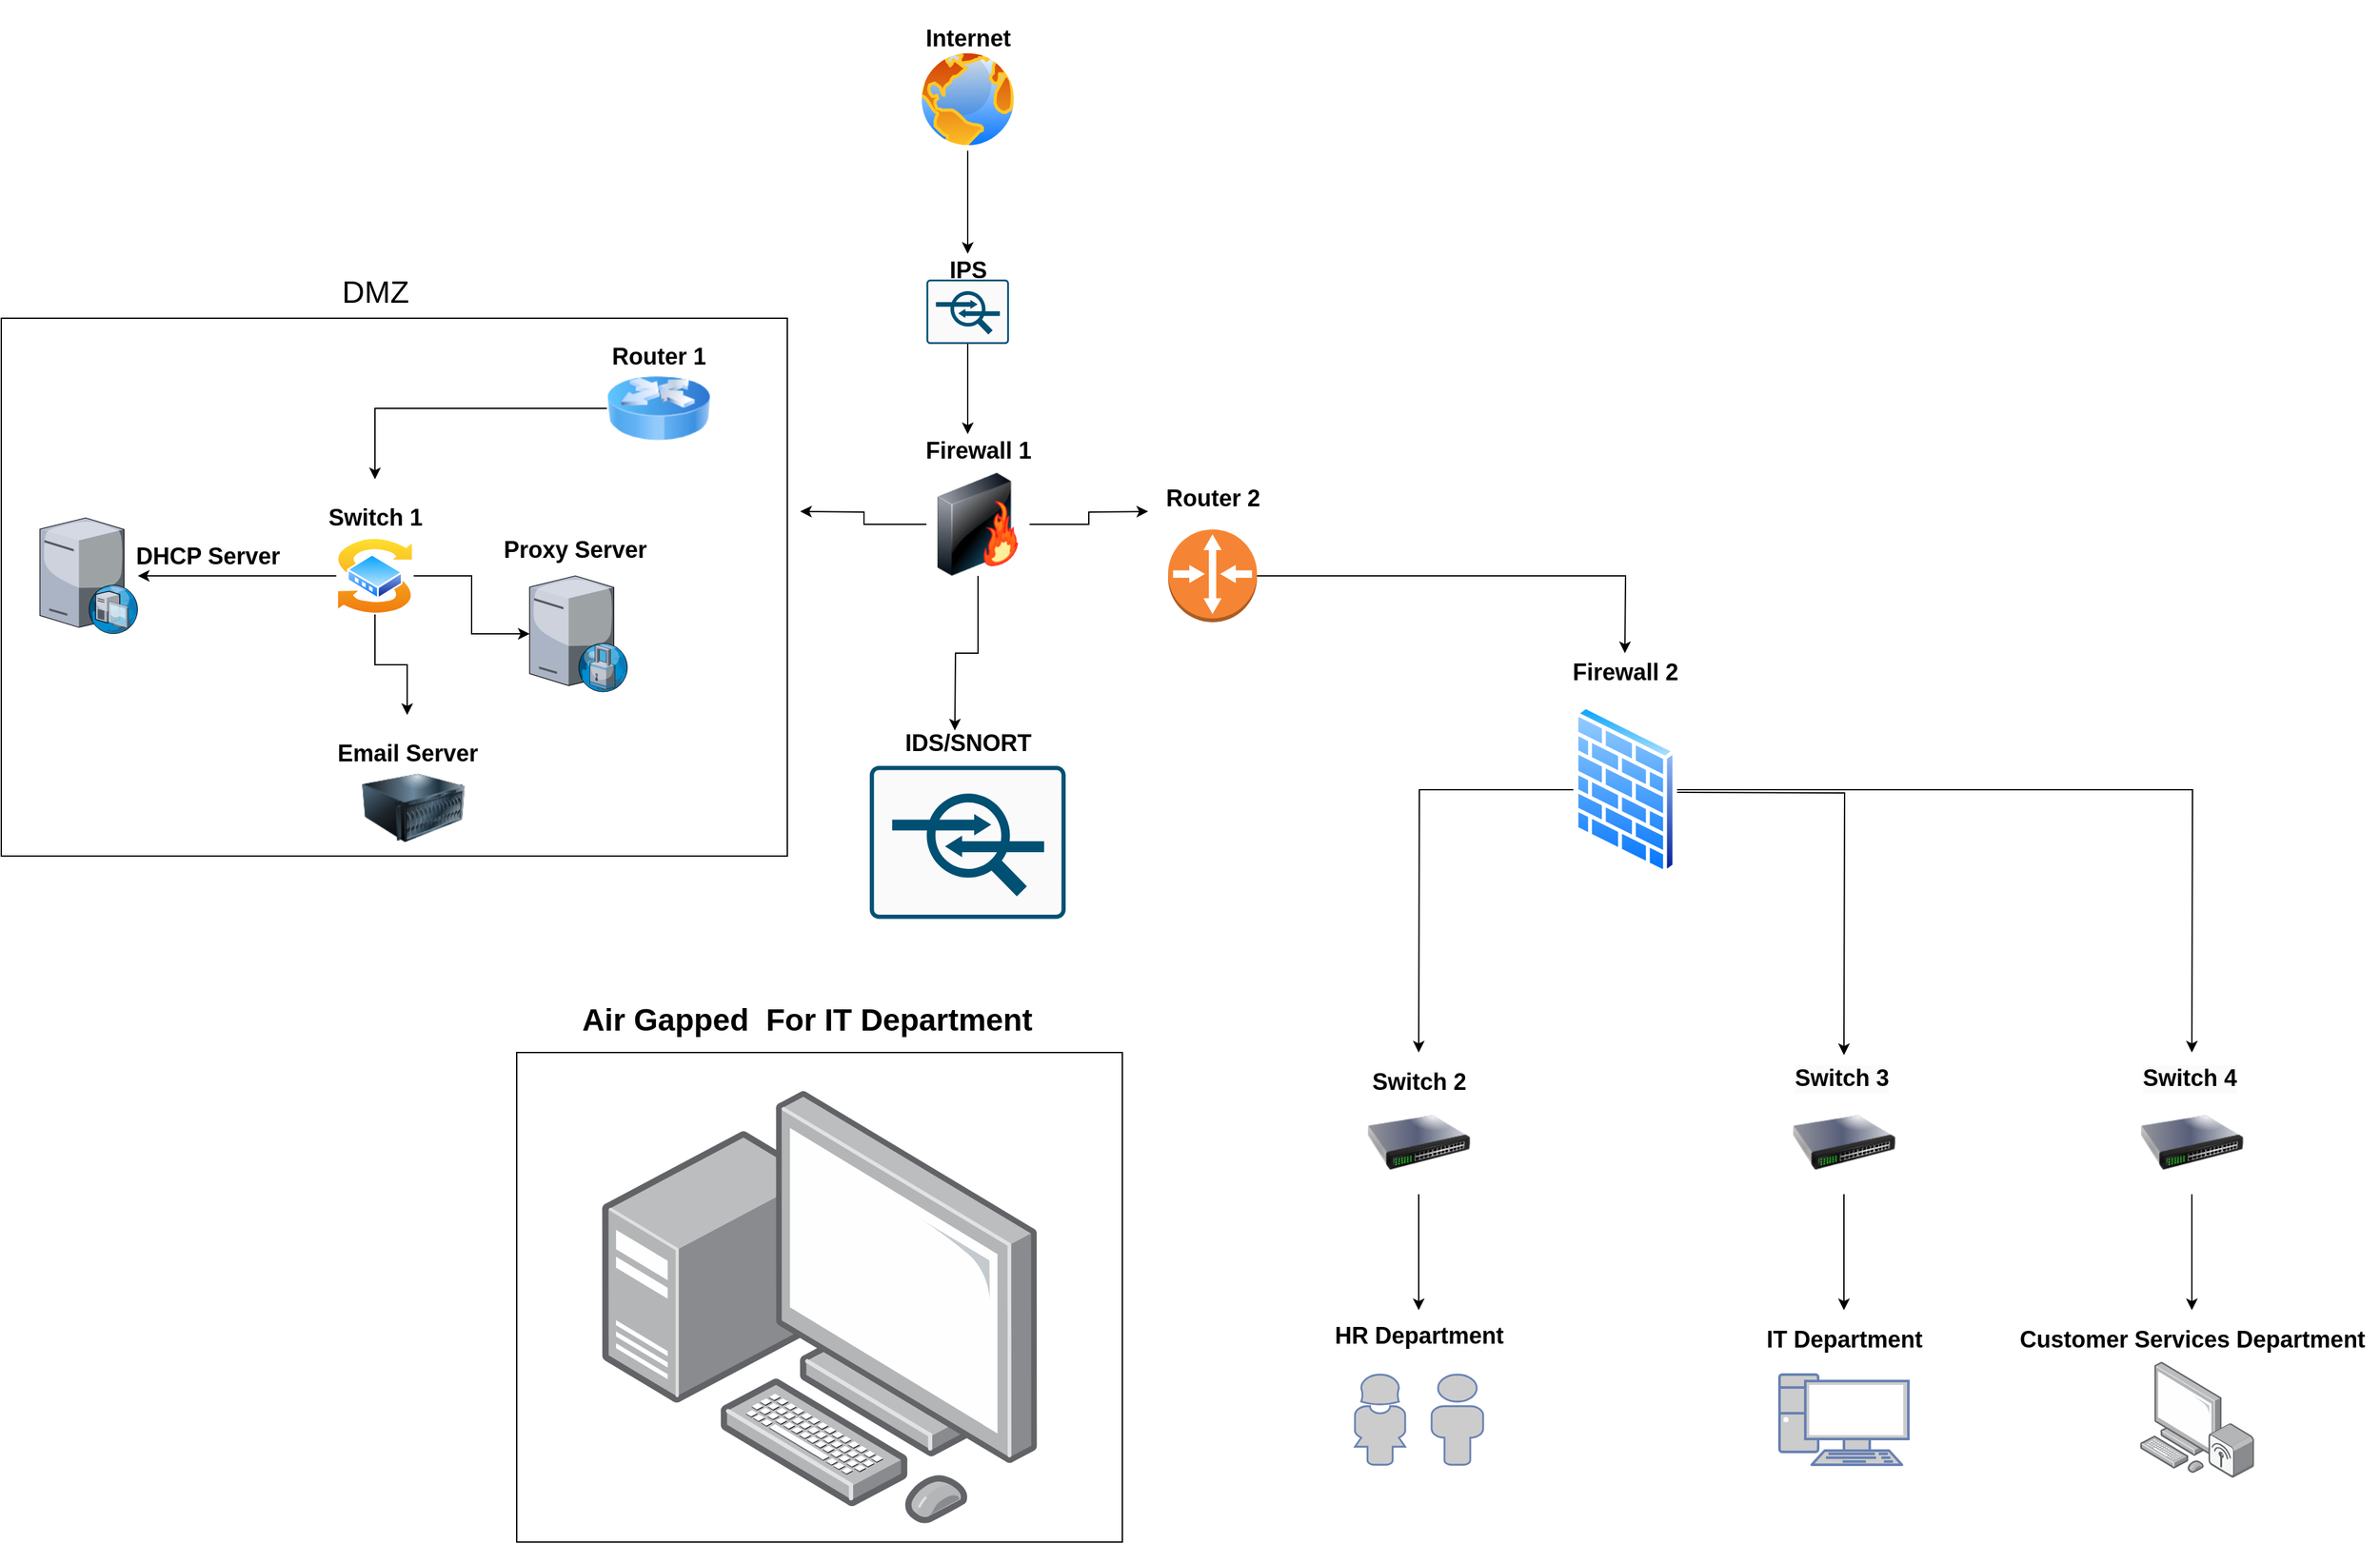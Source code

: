 <mxfile version="24.8.3">
  <diagram name="Page-1" id="822b0af5-4adb-64df-f703-e8dfc1f81529">
    <mxGraphModel dx="4100" dy="4190" grid="1" gridSize="10" guides="1" tooltips="1" connect="1" arrows="1" fold="1" page="1" pageScale="1" pageWidth="1100" pageHeight="850" background="#ffffff" math="0" shadow="0">
      <root>
        <mxCell id="0" />
        <mxCell id="1" parent="0" />
        <mxCell id="PJSwy3xW-GLD1gI5wly7-16" value="" style="edgeStyle=orthogonalEdgeStyle;rounded=0;orthogonalLoop=1;jettySize=auto;html=1;" edge="1" parent="1" source="PJSwy3xW-GLD1gI5wly7-13">
          <mxGeometry relative="1" as="geometry">
            <mxPoint x="530" y="-2300" as="targetPoint" />
          </mxGeometry>
        </mxCell>
        <mxCell id="PJSwy3xW-GLD1gI5wly7-13" value="" style="image;aspect=fixed;perimeter=ellipsePerimeter;html=1;align=center;shadow=0;dashed=0;spacingTop=3;image=img/lib/active_directory/internet_globe.svg;" vertex="1" parent="1">
          <mxGeometry x="490" y="-2460" width="80" height="80" as="geometry" />
        </mxCell>
        <mxCell id="PJSwy3xW-GLD1gI5wly7-14" value="&lt;h2&gt;Internet&lt;/h2&gt;" style="text;html=1;align=center;verticalAlign=middle;resizable=0;points=[];autosize=1;strokeColor=none;fillColor=none;" vertex="1" parent="1">
          <mxGeometry x="485" y="-2497" width="90" height="60" as="geometry" />
        </mxCell>
        <mxCell id="PJSwy3xW-GLD1gI5wly7-20" style="edgeStyle=orthogonalEdgeStyle;rounded=0;orthogonalLoop=1;jettySize=auto;html=1;" edge="1" parent="1" source="PJSwy3xW-GLD1gI5wly7-15">
          <mxGeometry relative="1" as="geometry">
            <mxPoint x="530" y="-2160" as="targetPoint" />
          </mxGeometry>
        </mxCell>
        <mxCell id="PJSwy3xW-GLD1gI5wly7-15" value="" style="sketch=0;points=[[0.015,0.015,0],[0.985,0.015,0],[0.985,0.985,0],[0.015,0.985,0],[0.25,0,0],[0.5,0,0],[0.75,0,0],[1,0.25,0],[1,0.5,0],[1,0.75,0],[0.75,1,0],[0.5,1,0],[0.25,1,0],[0,0.75,0],[0,0.5,0],[0,0.25,0]];verticalLabelPosition=bottom;html=1;verticalAlign=top;aspect=fixed;align=center;pointerEvents=1;shape=mxgraph.cisco19.rect;prIcon=ips_ids;fillColor=#FAFAFA;strokeColor=#005073;" vertex="1" parent="1">
          <mxGeometry x="498" y="-2280" width="64" height="50" as="geometry" />
        </mxCell>
        <mxCell id="PJSwy3xW-GLD1gI5wly7-17" value="&lt;h2&gt;&lt;font style=&quot;font-size: 18px;&quot;&gt;IPS&lt;/font&gt;&lt;/h2&gt;" style="text;html=1;align=center;verticalAlign=middle;resizable=0;points=[];autosize=1;strokeColor=none;fillColor=none;" vertex="1" parent="1">
          <mxGeometry x="505" y="-2317" width="50" height="60" as="geometry" />
        </mxCell>
        <mxCell id="PJSwy3xW-GLD1gI5wly7-23" style="edgeStyle=orthogonalEdgeStyle;rounded=0;orthogonalLoop=1;jettySize=auto;html=1;" edge="1" parent="1" source="PJSwy3xW-GLD1gI5wly7-21">
          <mxGeometry relative="1" as="geometry">
            <mxPoint x="520" y="-1930" as="targetPoint" />
          </mxGeometry>
        </mxCell>
        <mxCell id="PJSwy3xW-GLD1gI5wly7-24" style="edgeStyle=orthogonalEdgeStyle;rounded=0;orthogonalLoop=1;jettySize=auto;html=1;" edge="1" parent="1" source="PJSwy3xW-GLD1gI5wly7-21">
          <mxGeometry relative="1" as="geometry">
            <mxPoint x="400" y="-2100" as="targetPoint" />
          </mxGeometry>
        </mxCell>
        <mxCell id="PJSwy3xW-GLD1gI5wly7-25" style="edgeStyle=orthogonalEdgeStyle;rounded=0;orthogonalLoop=1;jettySize=auto;html=1;" edge="1" parent="1" source="PJSwy3xW-GLD1gI5wly7-21">
          <mxGeometry relative="1" as="geometry">
            <mxPoint x="670" y="-2100" as="targetPoint" />
          </mxGeometry>
        </mxCell>
        <mxCell id="PJSwy3xW-GLD1gI5wly7-21" value="" style="image;html=1;image=img/lib/clip_art/networking/Firewall-page1_128x128.png" vertex="1" parent="1">
          <mxGeometry x="498" y="-2130" width="80" height="80" as="geometry" />
        </mxCell>
        <mxCell id="PJSwy3xW-GLD1gI5wly7-22" value="&lt;h2&gt;Firewall 1&lt;/h2&gt;" style="text;html=1;align=center;verticalAlign=middle;resizable=0;points=[];autosize=1;strokeColor=none;fillColor=none;" vertex="1" parent="1">
          <mxGeometry x="483" y="-2177" width="110" height="60" as="geometry" />
        </mxCell>
        <mxCell id="PJSwy3xW-GLD1gI5wly7-48" style="edgeStyle=orthogonalEdgeStyle;rounded=0;orthogonalLoop=1;jettySize=auto;html=1;" edge="1" parent="1" source="PJSwy3xW-GLD1gI5wly7-28" target="PJSwy3xW-GLD1gI5wly7-32">
          <mxGeometry relative="1" as="geometry" />
        </mxCell>
        <mxCell id="PJSwy3xW-GLD1gI5wly7-28" value="" style="image;html=1;image=img/lib/clip_art/networking/Router_Icon_128x128.png" vertex="1" parent="1">
          <mxGeometry x="250" y="-2220" width="80" height="80" as="geometry" />
        </mxCell>
        <mxCell id="PJSwy3xW-GLD1gI5wly7-29" value="&lt;h2&gt;Router 1&lt;/h2&gt;" style="text;html=1;align=center;verticalAlign=middle;resizable=0;points=[];autosize=1;strokeColor=none;fillColor=none;" vertex="1" parent="1">
          <mxGeometry x="240" y="-2250" width="100" height="60" as="geometry" />
        </mxCell>
        <mxCell id="PJSwy3xW-GLD1gI5wly7-34" style="edgeStyle=orthogonalEdgeStyle;rounded=0;orthogonalLoop=1;jettySize=auto;html=1;" edge="1" parent="1" source="PJSwy3xW-GLD1gI5wly7-31" target="PJSwy3xW-GLD1gI5wly7-37">
          <mxGeometry relative="1" as="geometry">
            <mxPoint x="120" y="-2000" as="targetPoint" />
          </mxGeometry>
        </mxCell>
        <mxCell id="PJSwy3xW-GLD1gI5wly7-49" style="edgeStyle=orthogonalEdgeStyle;rounded=0;orthogonalLoop=1;jettySize=auto;html=1;exitX=0;exitY=0.5;exitDx=0;exitDy=0;" edge="1" parent="1" source="PJSwy3xW-GLD1gI5wly7-31" target="PJSwy3xW-GLD1gI5wly7-38">
          <mxGeometry relative="1" as="geometry" />
        </mxCell>
        <mxCell id="PJSwy3xW-GLD1gI5wly7-50" style="edgeStyle=orthogonalEdgeStyle;rounded=0;orthogonalLoop=1;jettySize=auto;html=1;" edge="1" parent="1" source="PJSwy3xW-GLD1gI5wly7-31" target="PJSwy3xW-GLD1gI5wly7-40">
          <mxGeometry relative="1" as="geometry" />
        </mxCell>
        <mxCell id="PJSwy3xW-GLD1gI5wly7-31" value="" style="image;aspect=fixed;perimeter=ellipsePerimeter;html=1;align=center;shadow=0;dashed=0;spacingTop=3;image=img/lib/active_directory/switch.svg;" vertex="1" parent="1">
          <mxGeometry x="40" y="-2080" width="60" height="60" as="geometry" />
        </mxCell>
        <mxCell id="PJSwy3xW-GLD1gI5wly7-32" value="&lt;h2&gt;Switch 1&lt;/h2&gt;" style="text;html=1;align=center;verticalAlign=middle;resizable=0;points=[];autosize=1;strokeColor=none;fillColor=none;" vertex="1" parent="1">
          <mxGeometry x="20" y="-2125" width="100" height="60" as="geometry" />
        </mxCell>
        <mxCell id="PJSwy3xW-GLD1gI5wly7-36" value="" style="image;html=1;image=img/lib/clip_art/computers/Server_128x128.png" vertex="1" parent="1">
          <mxGeometry x="60" y="-1910" width="80" height="80" as="geometry" />
        </mxCell>
        <mxCell id="PJSwy3xW-GLD1gI5wly7-37" value="&lt;h2&gt;Email Server&lt;/h2&gt;" style="text;html=1;align=center;verticalAlign=middle;resizable=0;points=[];autosize=1;strokeColor=none;fillColor=none;" vertex="1" parent="1">
          <mxGeometry x="30" y="-1942" width="130" height="60" as="geometry" />
        </mxCell>
        <mxCell id="PJSwy3xW-GLD1gI5wly7-38" value="" style="verticalLabelPosition=bottom;sketch=0;aspect=fixed;html=1;verticalAlign=top;strokeColor=none;align=center;outlineConnect=0;shape=mxgraph.citrix.dhcp_server;" vertex="1" parent="1">
          <mxGeometry x="-190" y="-2095" width="76" height="90" as="geometry" />
        </mxCell>
        <mxCell id="PJSwy3xW-GLD1gI5wly7-40" value="" style="verticalLabelPosition=bottom;sketch=0;aspect=fixed;html=1;verticalAlign=top;strokeColor=none;align=center;outlineConnect=0;shape=mxgraph.citrix.proxy_server;" vertex="1" parent="1">
          <mxGeometry x="190" y="-2050" width="76.5" height="90" as="geometry" />
        </mxCell>
        <mxCell id="PJSwy3xW-GLD1gI5wly7-41" value="&lt;h2&gt;Proxy Server&lt;/h2&gt;" style="text;html=1;align=center;verticalAlign=middle;resizable=0;points=[];autosize=1;strokeColor=none;fillColor=none;" vertex="1" parent="1">
          <mxGeometry x="160" y="-2100" width="130" height="60" as="geometry" />
        </mxCell>
        <mxCell id="PJSwy3xW-GLD1gI5wly7-42" value="&lt;h2&gt;DHCP Server&lt;/h2&gt;" style="text;html=1;align=center;verticalAlign=middle;resizable=0;points=[];autosize=1;strokeColor=none;fillColor=none;" vertex="1" parent="1">
          <mxGeometry x="-130" y="-2095" width="140" height="60" as="geometry" />
        </mxCell>
        <mxCell id="PJSwy3xW-GLD1gI5wly7-63" value="" style="outlineConnect=0;gradientColor=none;html=1;whiteSpace=wrap;fontSize=12;fontStyle=0;strokeColor=default;fillColor=none;verticalAlign=top;align=center;fontColor=#FF9900;dashed=0;spacingTop=3;" vertex="1" parent="1">
          <mxGeometry x="-220" y="-2250" width="610" height="417.5" as="geometry" />
        </mxCell>
        <mxCell id="PJSwy3xW-GLD1gI5wly7-65" value="&lt;font style=&quot;font-size: 24px;&quot;&gt;DMZ&lt;/font&gt;" style="text;html=1;align=center;verticalAlign=middle;resizable=0;points=[];autosize=1;strokeColor=none;fillColor=none;" vertex="1" parent="1">
          <mxGeometry x="30" y="-2290" width="80" height="40" as="geometry" />
        </mxCell>
        <mxCell id="PJSwy3xW-GLD1gI5wly7-66" value="" style="sketch=0;points=[[0.015,0.015,0],[0.985,0.015,0],[0.985,0.985,0],[0.015,0.985,0],[0.25,0,0],[0.5,0,0],[0.75,0,0],[1,0.25,0],[1,0.5,0],[1,0.75,0],[0.75,1,0],[0.5,1,0],[0.25,1,0],[0,0.75,0],[0,0.5,0],[0,0.25,0]];verticalLabelPosition=bottom;html=1;verticalAlign=top;aspect=fixed;align=center;pointerEvents=1;shape=mxgraph.cisco19.rect;prIcon=ips_ids;fillColor=#FAFAFA;strokeColor=#005073;" vertex="1" parent="1">
          <mxGeometry x="454" y="-1902.5" width="152" height="118.75" as="geometry" />
        </mxCell>
        <mxCell id="PJSwy3xW-GLD1gI5wly7-67" value="&lt;h2&gt;IDS/SNORT&lt;/h2&gt;" style="text;html=1;align=center;verticalAlign=middle;resizable=0;points=[];autosize=1;strokeColor=none;fillColor=none;" vertex="1" parent="1">
          <mxGeometry x="470" y="-1950" width="120" height="60" as="geometry" />
        </mxCell>
        <mxCell id="PJSwy3xW-GLD1gI5wly7-68" value="&lt;h2&gt;Router 2&lt;/h2&gt;" style="text;html=1;align=center;verticalAlign=middle;resizable=0;points=[];autosize=1;strokeColor=none;fillColor=none;" vertex="1" parent="1">
          <mxGeometry x="670" y="-2140" width="100" height="60" as="geometry" />
        </mxCell>
        <mxCell id="PJSwy3xW-GLD1gI5wly7-70" style="edgeStyle=orthogonalEdgeStyle;rounded=0;orthogonalLoop=1;jettySize=auto;html=1;" edge="1" parent="1" source="PJSwy3xW-GLD1gI5wly7-69">
          <mxGeometry relative="1" as="geometry">
            <mxPoint x="1040" y="-1990" as="targetPoint" />
          </mxGeometry>
        </mxCell>
        <mxCell id="PJSwy3xW-GLD1gI5wly7-69" value="" style="outlineConnect=0;dashed=0;verticalLabelPosition=bottom;verticalAlign=top;align=center;html=1;shape=mxgraph.aws3.router;fillColor=#F58534;gradientColor=none;" vertex="1" parent="1">
          <mxGeometry x="685.5" y="-2086" width="69" height="72" as="geometry" />
        </mxCell>
        <mxCell id="PJSwy3xW-GLD1gI5wly7-73" style="edgeStyle=orthogonalEdgeStyle;rounded=0;orthogonalLoop=1;jettySize=auto;html=1;" edge="1" parent="1" source="PJSwy3xW-GLD1gI5wly7-71">
          <mxGeometry relative="1" as="geometry">
            <mxPoint x="880" y="-1680" as="targetPoint" />
          </mxGeometry>
        </mxCell>
        <mxCell id="PJSwy3xW-GLD1gI5wly7-74" style="edgeStyle=orthogonalEdgeStyle;rounded=0;orthogonalLoop=1;jettySize=auto;html=1;" edge="1" parent="1">
          <mxGeometry relative="1" as="geometry">
            <mxPoint x="1210" y="-1678" as="targetPoint" />
            <mxPoint x="1080.5" y="-1882" as="sourcePoint" />
          </mxGeometry>
        </mxCell>
        <mxCell id="PJSwy3xW-GLD1gI5wly7-75" style="edgeStyle=orthogonalEdgeStyle;rounded=0;orthogonalLoop=1;jettySize=auto;html=1;" edge="1" parent="1" source="PJSwy3xW-GLD1gI5wly7-71">
          <mxGeometry relative="1" as="geometry">
            <mxPoint x="1480" y="-1680" as="targetPoint" />
          </mxGeometry>
        </mxCell>
        <mxCell id="PJSwy3xW-GLD1gI5wly7-71" value="" style="image;aspect=fixed;perimeter=ellipsePerimeter;html=1;align=center;shadow=0;dashed=0;spacingTop=3;image=img/lib/active_directory/firewall.svg;" vertex="1" parent="1">
          <mxGeometry x="1000" y="-1950" width="80.5" height="131.97" as="geometry" />
        </mxCell>
        <mxCell id="PJSwy3xW-GLD1gI5wly7-72" value="&lt;h2&gt;Firewall 2&lt;/h2&gt;" style="text;html=1;align=center;verticalAlign=middle;resizable=0;points=[];autosize=1;strokeColor=none;fillColor=none;" vertex="1" parent="1">
          <mxGeometry x="985.25" y="-2005" width="110" height="60" as="geometry" />
        </mxCell>
        <mxCell id="PJSwy3xW-GLD1gI5wly7-76" value="&lt;h2&gt;Switch 2&lt;/h2&gt;" style="text;html=1;align=center;verticalAlign=middle;resizable=0;points=[];autosize=1;strokeColor=none;fillColor=none;" vertex="1" parent="1">
          <mxGeometry x="830" y="-1687" width="100" height="60" as="geometry" />
        </mxCell>
        <mxCell id="PJSwy3xW-GLD1gI5wly7-77" value="&lt;h2 style=&quot;forced-color-adjust: none; color: rgb(0, 0, 0); font-family: Helvetica; font-style: normal; font-variant-ligatures: normal; font-variant-caps: normal; letter-spacing: normal; orphans: 2; text-align: center; text-indent: 0px; text-transform: none; widows: 2; word-spacing: 0px; -webkit-text-stroke-width: 0px; white-space: nowrap; background-color: rgb(251, 251, 251); text-decoration-thickness: initial; text-decoration-style: initial; text-decoration-color: initial;&quot;&gt;Switch 3&lt;/h2&gt;" style="text;whiteSpace=wrap;html=1;" vertex="1" parent="1">
          <mxGeometry x="1170" y="-1692" width="110" height="70" as="geometry" />
        </mxCell>
        <mxCell id="PJSwy3xW-GLD1gI5wly7-78" value="&lt;h2 style=&quot;forced-color-adjust: none; color: rgb(0, 0, 0); font-family: Helvetica; font-style: normal; font-variant-ligatures: normal; font-variant-caps: normal; letter-spacing: normal; orphans: 2; text-align: center; text-indent: 0px; text-transform: none; widows: 2; word-spacing: 0px; -webkit-text-stroke-width: 0px; white-space: nowrap; background-color: rgb(251, 251, 251); text-decoration-thickness: initial; text-decoration-style: initial; text-decoration-color: initial;&quot;&gt;Switch 4&lt;/h2&gt;" style="text;whiteSpace=wrap;html=1;" vertex="1" parent="1">
          <mxGeometry x="1440" y="-1692" width="110" height="70" as="geometry" />
        </mxCell>
        <mxCell id="PJSwy3xW-GLD1gI5wly7-83" style="edgeStyle=orthogonalEdgeStyle;rounded=0;orthogonalLoop=1;jettySize=auto;html=1;" edge="1" parent="1" source="PJSwy3xW-GLD1gI5wly7-79">
          <mxGeometry relative="1" as="geometry">
            <mxPoint x="880" y="-1480" as="targetPoint" />
          </mxGeometry>
        </mxCell>
        <mxCell id="PJSwy3xW-GLD1gI5wly7-79" value="" style="image;html=1;image=img/lib/clip_art/networking/Switch_128x128.png" vertex="1" parent="1">
          <mxGeometry x="840" y="-1650" width="80" height="80" as="geometry" />
        </mxCell>
        <mxCell id="PJSwy3xW-GLD1gI5wly7-87" style="edgeStyle=orthogonalEdgeStyle;rounded=0;orthogonalLoop=1;jettySize=auto;html=1;" edge="1" parent="1" source="PJSwy3xW-GLD1gI5wly7-80">
          <mxGeometry relative="1" as="geometry">
            <mxPoint x="1210" y="-1480" as="targetPoint" />
          </mxGeometry>
        </mxCell>
        <mxCell id="PJSwy3xW-GLD1gI5wly7-80" value="" style="image;html=1;image=img/lib/clip_art/networking/Switch_128x128.png" vertex="1" parent="1">
          <mxGeometry x="1170" y="-1650" width="80" height="80" as="geometry" />
        </mxCell>
        <mxCell id="PJSwy3xW-GLD1gI5wly7-90" style="edgeStyle=orthogonalEdgeStyle;rounded=0;orthogonalLoop=1;jettySize=auto;html=1;" edge="1" parent="1" source="PJSwy3xW-GLD1gI5wly7-81">
          <mxGeometry relative="1" as="geometry">
            <mxPoint x="1480" y="-1480" as="targetPoint" />
          </mxGeometry>
        </mxCell>
        <mxCell id="PJSwy3xW-GLD1gI5wly7-81" value="" style="image;html=1;image=img/lib/clip_art/networking/Switch_128x128.png" vertex="1" parent="1">
          <mxGeometry x="1440" y="-1650" width="80" height="80" as="geometry" />
        </mxCell>
        <mxCell id="PJSwy3xW-GLD1gI5wly7-84" value="" style="fontColor=#0066CC;verticalAlign=top;verticalLabelPosition=bottom;labelPosition=center;align=center;html=1;outlineConnect=0;fillColor=#CCCCCC;strokeColor=#6881B3;gradientColor=none;gradientDirection=north;strokeWidth=2;shape=mxgraph.networks.user_female;" vertex="1" parent="1">
          <mxGeometry x="830" y="-1430" width="40" height="70" as="geometry" />
        </mxCell>
        <mxCell id="PJSwy3xW-GLD1gI5wly7-85" value="" style="fontColor=#0066CC;verticalAlign=top;verticalLabelPosition=bottom;labelPosition=center;align=center;html=1;outlineConnect=0;fillColor=#CCCCCC;strokeColor=#6881B3;gradientColor=none;gradientDirection=north;strokeWidth=2;shape=mxgraph.networks.user_male;" vertex="1" parent="1">
          <mxGeometry x="890" y="-1430" width="40" height="70" as="geometry" />
        </mxCell>
        <mxCell id="PJSwy3xW-GLD1gI5wly7-86" value="&lt;h2&gt;HR Department&lt;/h2&gt;" style="text;html=1;align=center;verticalAlign=middle;resizable=0;points=[];autosize=1;strokeColor=none;fillColor=none;" vertex="1" parent="1">
          <mxGeometry x="805" y="-1490" width="150" height="60" as="geometry" />
        </mxCell>
        <mxCell id="PJSwy3xW-GLD1gI5wly7-88" value="" style="fontColor=#0066CC;verticalAlign=top;verticalLabelPosition=bottom;labelPosition=center;align=center;html=1;outlineConnect=0;fillColor=#CCCCCC;strokeColor=#6881B3;gradientColor=none;gradientDirection=north;strokeWidth=2;shape=mxgraph.networks.pc;" vertex="1" parent="1">
          <mxGeometry x="1160" y="-1430" width="100" height="70" as="geometry" />
        </mxCell>
        <mxCell id="PJSwy3xW-GLD1gI5wly7-89" value="&lt;h2&gt;IT Department&lt;/h2&gt;" style="text;html=1;align=center;verticalAlign=middle;resizable=0;points=[];autosize=1;strokeColor=none;fillColor=none;" vertex="1" parent="1">
          <mxGeometry x="1140" y="-1487" width="140" height="60" as="geometry" />
        </mxCell>
        <mxCell id="PJSwy3xW-GLD1gI5wly7-91" value="" style="image;points=[];aspect=fixed;html=1;align=center;shadow=0;dashed=0;image=img/lib/allied_telesis/computer_and_terminals/Personal_Computer_Wireless.svg;" vertex="1" parent="1">
          <mxGeometry x="1440" y="-1440" width="88.32" height="90" as="geometry" />
        </mxCell>
        <mxCell id="PJSwy3xW-GLD1gI5wly7-92" value="&lt;h2&gt;Customer Services Department&lt;/h2&gt;" style="text;html=1;align=center;verticalAlign=middle;resizable=0;points=[];autosize=1;strokeColor=none;fillColor=none;" vertex="1" parent="1">
          <mxGeometry x="1335" y="-1487" width="290" height="60" as="geometry" />
        </mxCell>
        <mxCell id="PJSwy3xW-GLD1gI5wly7-93" value="" style="outlineConnect=0;gradientColor=none;html=1;whiteSpace=wrap;fontSize=12;fontStyle=0;strokeColor=default;fillColor=none;verticalAlign=top;align=center;fontColor=#FF9900;dashed=0;spacingTop=3;shape=image;labelBackgroundColor=default;verticalLabelPosition=bottom;points=[];aspect=fixed;shadow=0;image=img/lib/allied_telesis/computer_and_terminals/Personal_Computer_with_Server.svg;" vertex="1" parent="1">
          <mxGeometry x="170" y="-1650" width="490" height="335.37" as="geometry" />
        </mxCell>
        <mxCell id="PJSwy3xW-GLD1gI5wly7-94" value="" style="outlineConnect=0;gradientColor=none;html=1;whiteSpace=wrap;fontSize=12;fontStyle=0;strokeColor=default;fillColor=none;verticalAlign=top;align=center;fontColor=#FF9900;dashed=0;spacingTop=3;" vertex="1" parent="1">
          <mxGeometry x="180" y="-1680" width="470" height="380" as="geometry" />
        </mxCell>
        <mxCell id="PJSwy3xW-GLD1gI5wly7-95" value="&lt;h1&gt;Air Gapped&amp;nbsp; For IT Department&lt;/h1&gt;" style="text;html=1;align=center;verticalAlign=middle;resizable=0;points=[];autosize=1;strokeColor=none;fillColor=none;" vertex="1" parent="1">
          <mxGeometry x="220" y="-1740" width="370" height="70" as="geometry" />
        </mxCell>
      </root>
    </mxGraphModel>
  </diagram>
</mxfile>
